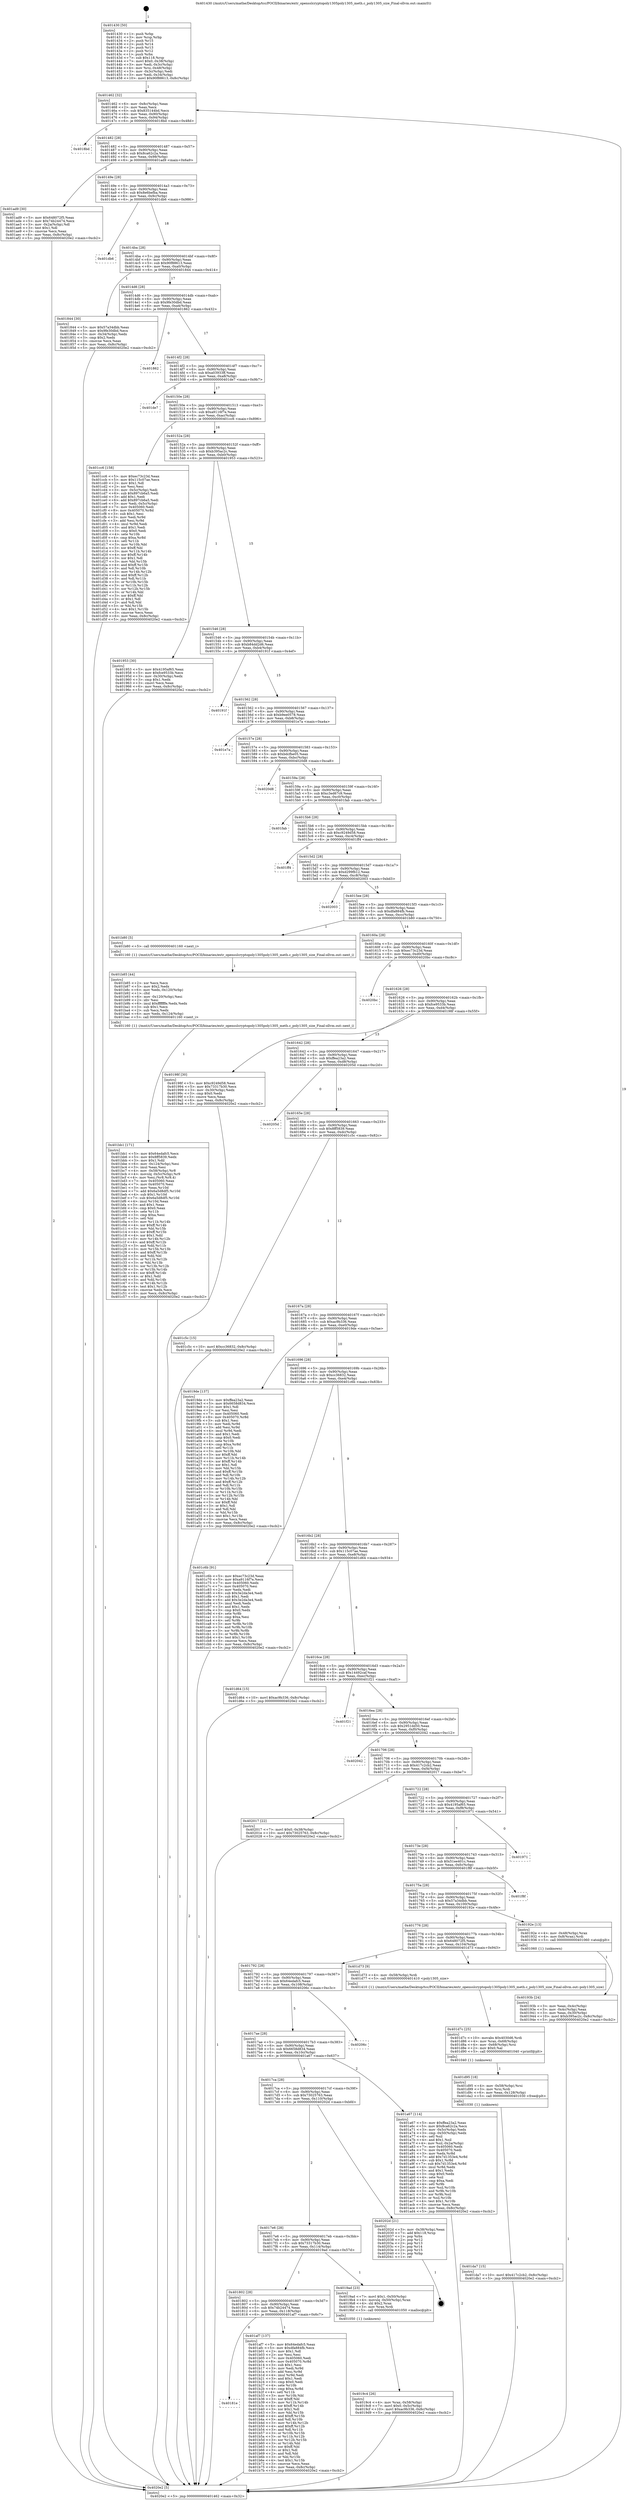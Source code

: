 digraph "0x401430" {
  label = "0x401430 (/mnt/c/Users/mathe/Desktop/tcc/POCII/binaries/extr_opensslcryptopoly1305poly1305_meth.c_poly1305_size_Final-ollvm.out::main(0))"
  labelloc = "t"
  node[shape=record]

  Entry [label="",width=0.3,height=0.3,shape=circle,fillcolor=black,style=filled]
  "0x401462" [label="{
     0x401462 [32]\l
     | [instrs]\l
     &nbsp;&nbsp;0x401462 \<+6\>: mov -0x8c(%rbp),%eax\l
     &nbsp;&nbsp;0x401468 \<+2\>: mov %eax,%ecx\l
     &nbsp;&nbsp;0x40146a \<+6\>: sub $0x835144bd,%ecx\l
     &nbsp;&nbsp;0x401470 \<+6\>: mov %eax,-0x90(%rbp)\l
     &nbsp;&nbsp;0x401476 \<+6\>: mov %ecx,-0x94(%rbp)\l
     &nbsp;&nbsp;0x40147c \<+6\>: je 00000000004018bd \<main+0x48d\>\l
  }"]
  "0x4018bd" [label="{
     0x4018bd\l
  }", style=dashed]
  "0x401482" [label="{
     0x401482 [28]\l
     | [instrs]\l
     &nbsp;&nbsp;0x401482 \<+5\>: jmp 0000000000401487 \<main+0x57\>\l
     &nbsp;&nbsp;0x401487 \<+6\>: mov -0x90(%rbp),%eax\l
     &nbsp;&nbsp;0x40148d \<+5\>: sub $0x8ca62c2a,%eax\l
     &nbsp;&nbsp;0x401492 \<+6\>: mov %eax,-0x98(%rbp)\l
     &nbsp;&nbsp;0x401498 \<+6\>: je 0000000000401ad9 \<main+0x6a9\>\l
  }"]
  Exit [label="",width=0.3,height=0.3,shape=circle,fillcolor=black,style=filled,peripheries=2]
  "0x401ad9" [label="{
     0x401ad9 [30]\l
     | [instrs]\l
     &nbsp;&nbsp;0x401ad9 \<+5\>: mov $0x648072f5,%eax\l
     &nbsp;&nbsp;0x401ade \<+5\>: mov $0x74b24474,%ecx\l
     &nbsp;&nbsp;0x401ae3 \<+3\>: mov -0x2a(%rbp),%dl\l
     &nbsp;&nbsp;0x401ae6 \<+3\>: test $0x1,%dl\l
     &nbsp;&nbsp;0x401ae9 \<+3\>: cmovne %ecx,%eax\l
     &nbsp;&nbsp;0x401aec \<+6\>: mov %eax,-0x8c(%rbp)\l
     &nbsp;&nbsp;0x401af2 \<+5\>: jmp 00000000004020e2 \<main+0xcb2\>\l
  }"]
  "0x40149e" [label="{
     0x40149e [28]\l
     | [instrs]\l
     &nbsp;&nbsp;0x40149e \<+5\>: jmp 00000000004014a3 \<main+0x73\>\l
     &nbsp;&nbsp;0x4014a3 \<+6\>: mov -0x90(%rbp),%eax\l
     &nbsp;&nbsp;0x4014a9 \<+5\>: sub $0x8e6befba,%eax\l
     &nbsp;&nbsp;0x4014ae \<+6\>: mov %eax,-0x9c(%rbp)\l
     &nbsp;&nbsp;0x4014b4 \<+6\>: je 0000000000401db6 \<main+0x986\>\l
  }"]
  "0x401da7" [label="{
     0x401da7 [15]\l
     | [instrs]\l
     &nbsp;&nbsp;0x401da7 \<+10\>: movl $0x417c2cb2,-0x8c(%rbp)\l
     &nbsp;&nbsp;0x401db1 \<+5\>: jmp 00000000004020e2 \<main+0xcb2\>\l
  }"]
  "0x401db6" [label="{
     0x401db6\l
  }", style=dashed]
  "0x4014ba" [label="{
     0x4014ba [28]\l
     | [instrs]\l
     &nbsp;&nbsp;0x4014ba \<+5\>: jmp 00000000004014bf \<main+0x8f\>\l
     &nbsp;&nbsp;0x4014bf \<+6\>: mov -0x90(%rbp),%eax\l
     &nbsp;&nbsp;0x4014c5 \<+5\>: sub $0x90f88613,%eax\l
     &nbsp;&nbsp;0x4014ca \<+6\>: mov %eax,-0xa0(%rbp)\l
     &nbsp;&nbsp;0x4014d0 \<+6\>: je 0000000000401844 \<main+0x414\>\l
  }"]
  "0x401d95" [label="{
     0x401d95 [18]\l
     | [instrs]\l
     &nbsp;&nbsp;0x401d95 \<+4\>: mov -0x58(%rbp),%rsi\l
     &nbsp;&nbsp;0x401d99 \<+3\>: mov %rsi,%rdi\l
     &nbsp;&nbsp;0x401d9c \<+6\>: mov %eax,-0x128(%rbp)\l
     &nbsp;&nbsp;0x401da2 \<+5\>: call 0000000000401030 \<free@plt\>\l
     | [calls]\l
     &nbsp;&nbsp;0x401030 \{1\} (unknown)\l
  }"]
  "0x401844" [label="{
     0x401844 [30]\l
     | [instrs]\l
     &nbsp;&nbsp;0x401844 \<+5\>: mov $0x57a34dbb,%eax\l
     &nbsp;&nbsp;0x401849 \<+5\>: mov $0x9fe30dbd,%ecx\l
     &nbsp;&nbsp;0x40184e \<+3\>: mov -0x34(%rbp),%edx\l
     &nbsp;&nbsp;0x401851 \<+3\>: cmp $0x2,%edx\l
     &nbsp;&nbsp;0x401854 \<+3\>: cmovne %ecx,%eax\l
     &nbsp;&nbsp;0x401857 \<+6\>: mov %eax,-0x8c(%rbp)\l
     &nbsp;&nbsp;0x40185d \<+5\>: jmp 00000000004020e2 \<main+0xcb2\>\l
  }"]
  "0x4014d6" [label="{
     0x4014d6 [28]\l
     | [instrs]\l
     &nbsp;&nbsp;0x4014d6 \<+5\>: jmp 00000000004014db \<main+0xab\>\l
     &nbsp;&nbsp;0x4014db \<+6\>: mov -0x90(%rbp),%eax\l
     &nbsp;&nbsp;0x4014e1 \<+5\>: sub $0x9fe30dbd,%eax\l
     &nbsp;&nbsp;0x4014e6 \<+6\>: mov %eax,-0xa4(%rbp)\l
     &nbsp;&nbsp;0x4014ec \<+6\>: je 0000000000401862 \<main+0x432\>\l
  }"]
  "0x4020e2" [label="{
     0x4020e2 [5]\l
     | [instrs]\l
     &nbsp;&nbsp;0x4020e2 \<+5\>: jmp 0000000000401462 \<main+0x32\>\l
  }"]
  "0x401430" [label="{
     0x401430 [50]\l
     | [instrs]\l
     &nbsp;&nbsp;0x401430 \<+1\>: push %rbp\l
     &nbsp;&nbsp;0x401431 \<+3\>: mov %rsp,%rbp\l
     &nbsp;&nbsp;0x401434 \<+2\>: push %r15\l
     &nbsp;&nbsp;0x401436 \<+2\>: push %r14\l
     &nbsp;&nbsp;0x401438 \<+2\>: push %r13\l
     &nbsp;&nbsp;0x40143a \<+2\>: push %r12\l
     &nbsp;&nbsp;0x40143c \<+1\>: push %rbx\l
     &nbsp;&nbsp;0x40143d \<+7\>: sub $0x118,%rsp\l
     &nbsp;&nbsp;0x401444 \<+7\>: movl $0x0,-0x38(%rbp)\l
     &nbsp;&nbsp;0x40144b \<+3\>: mov %edi,-0x3c(%rbp)\l
     &nbsp;&nbsp;0x40144e \<+4\>: mov %rsi,-0x48(%rbp)\l
     &nbsp;&nbsp;0x401452 \<+3\>: mov -0x3c(%rbp),%edi\l
     &nbsp;&nbsp;0x401455 \<+3\>: mov %edi,-0x34(%rbp)\l
     &nbsp;&nbsp;0x401458 \<+10\>: movl $0x90f88613,-0x8c(%rbp)\l
  }"]
  "0x401d7c" [label="{
     0x401d7c [25]\l
     | [instrs]\l
     &nbsp;&nbsp;0x401d7c \<+10\>: movabs $0x4030d6,%rdi\l
     &nbsp;&nbsp;0x401d86 \<+4\>: mov %rax,-0x68(%rbp)\l
     &nbsp;&nbsp;0x401d8a \<+4\>: mov -0x68(%rbp),%rsi\l
     &nbsp;&nbsp;0x401d8e \<+2\>: mov $0x0,%al\l
     &nbsp;&nbsp;0x401d90 \<+5\>: call 0000000000401040 \<printf@plt\>\l
     | [calls]\l
     &nbsp;&nbsp;0x401040 \{1\} (unknown)\l
  }"]
  "0x401862" [label="{
     0x401862\l
  }", style=dashed]
  "0x4014f2" [label="{
     0x4014f2 [28]\l
     | [instrs]\l
     &nbsp;&nbsp;0x4014f2 \<+5\>: jmp 00000000004014f7 \<main+0xc7\>\l
     &nbsp;&nbsp;0x4014f7 \<+6\>: mov -0x90(%rbp),%eax\l
     &nbsp;&nbsp;0x4014fd \<+5\>: sub $0xa03933ff,%eax\l
     &nbsp;&nbsp;0x401502 \<+6\>: mov %eax,-0xa8(%rbp)\l
     &nbsp;&nbsp;0x401508 \<+6\>: je 0000000000401de7 \<main+0x9b7\>\l
  }"]
  "0x401bb1" [label="{
     0x401bb1 [171]\l
     | [instrs]\l
     &nbsp;&nbsp;0x401bb1 \<+5\>: mov $0x64edafc5,%ecx\l
     &nbsp;&nbsp;0x401bb6 \<+5\>: mov $0x8ff5839,%edx\l
     &nbsp;&nbsp;0x401bbb \<+3\>: mov $0x1,%dil\l
     &nbsp;&nbsp;0x401bbe \<+6\>: mov -0x124(%rbp),%esi\l
     &nbsp;&nbsp;0x401bc4 \<+3\>: imul %eax,%esi\l
     &nbsp;&nbsp;0x401bc7 \<+4\>: mov -0x58(%rbp),%r8\l
     &nbsp;&nbsp;0x401bcb \<+4\>: movslq -0x5c(%rbp),%r9\l
     &nbsp;&nbsp;0x401bcf \<+4\>: mov %esi,(%r8,%r9,4)\l
     &nbsp;&nbsp;0x401bd3 \<+7\>: mov 0x405060,%eax\l
     &nbsp;&nbsp;0x401bda \<+7\>: mov 0x405070,%esi\l
     &nbsp;&nbsp;0x401be1 \<+3\>: mov %eax,%r10d\l
     &nbsp;&nbsp;0x401be4 \<+7\>: add $0x6a5d8df5,%r10d\l
     &nbsp;&nbsp;0x401beb \<+4\>: sub $0x1,%r10d\l
     &nbsp;&nbsp;0x401bef \<+7\>: sub $0x6a5d8df5,%r10d\l
     &nbsp;&nbsp;0x401bf6 \<+4\>: imul %r10d,%eax\l
     &nbsp;&nbsp;0x401bfa \<+3\>: and $0x1,%eax\l
     &nbsp;&nbsp;0x401bfd \<+3\>: cmp $0x0,%eax\l
     &nbsp;&nbsp;0x401c00 \<+4\>: sete %r11b\l
     &nbsp;&nbsp;0x401c04 \<+3\>: cmp $0xa,%esi\l
     &nbsp;&nbsp;0x401c07 \<+3\>: setl %bl\l
     &nbsp;&nbsp;0x401c0a \<+3\>: mov %r11b,%r14b\l
     &nbsp;&nbsp;0x401c0d \<+4\>: xor $0xff,%r14b\l
     &nbsp;&nbsp;0x401c11 \<+3\>: mov %bl,%r15b\l
     &nbsp;&nbsp;0x401c14 \<+4\>: xor $0xff,%r15b\l
     &nbsp;&nbsp;0x401c18 \<+4\>: xor $0x1,%dil\l
     &nbsp;&nbsp;0x401c1c \<+3\>: mov %r14b,%r12b\l
     &nbsp;&nbsp;0x401c1f \<+4\>: and $0xff,%r12b\l
     &nbsp;&nbsp;0x401c23 \<+3\>: and %dil,%r11b\l
     &nbsp;&nbsp;0x401c26 \<+3\>: mov %r15b,%r13b\l
     &nbsp;&nbsp;0x401c29 \<+4\>: and $0xff,%r13b\l
     &nbsp;&nbsp;0x401c2d \<+3\>: and %dil,%bl\l
     &nbsp;&nbsp;0x401c30 \<+3\>: or %r11b,%r12b\l
     &nbsp;&nbsp;0x401c33 \<+3\>: or %bl,%r13b\l
     &nbsp;&nbsp;0x401c36 \<+3\>: xor %r13b,%r12b\l
     &nbsp;&nbsp;0x401c39 \<+3\>: or %r15b,%r14b\l
     &nbsp;&nbsp;0x401c3c \<+4\>: xor $0xff,%r14b\l
     &nbsp;&nbsp;0x401c40 \<+4\>: or $0x1,%dil\l
     &nbsp;&nbsp;0x401c44 \<+3\>: and %dil,%r14b\l
     &nbsp;&nbsp;0x401c47 \<+3\>: or %r14b,%r12b\l
     &nbsp;&nbsp;0x401c4a \<+4\>: test $0x1,%r12b\l
     &nbsp;&nbsp;0x401c4e \<+3\>: cmovne %edx,%ecx\l
     &nbsp;&nbsp;0x401c51 \<+6\>: mov %ecx,-0x8c(%rbp)\l
     &nbsp;&nbsp;0x401c57 \<+5\>: jmp 00000000004020e2 \<main+0xcb2\>\l
  }"]
  "0x401de7" [label="{
     0x401de7\l
  }", style=dashed]
  "0x40150e" [label="{
     0x40150e [28]\l
     | [instrs]\l
     &nbsp;&nbsp;0x40150e \<+5\>: jmp 0000000000401513 \<main+0xe3\>\l
     &nbsp;&nbsp;0x401513 \<+6\>: mov -0x90(%rbp),%eax\l
     &nbsp;&nbsp;0x401519 \<+5\>: sub $0xa9116f7e,%eax\l
     &nbsp;&nbsp;0x40151e \<+6\>: mov %eax,-0xac(%rbp)\l
     &nbsp;&nbsp;0x401524 \<+6\>: je 0000000000401cc6 \<main+0x896\>\l
  }"]
  "0x401b85" [label="{
     0x401b85 [44]\l
     | [instrs]\l
     &nbsp;&nbsp;0x401b85 \<+2\>: xor %ecx,%ecx\l
     &nbsp;&nbsp;0x401b87 \<+5\>: mov $0x2,%edx\l
     &nbsp;&nbsp;0x401b8c \<+6\>: mov %edx,-0x120(%rbp)\l
     &nbsp;&nbsp;0x401b92 \<+1\>: cltd\l
     &nbsp;&nbsp;0x401b93 \<+6\>: mov -0x120(%rbp),%esi\l
     &nbsp;&nbsp;0x401b99 \<+2\>: idiv %esi\l
     &nbsp;&nbsp;0x401b9b \<+6\>: imul $0xfffffffe,%edx,%edx\l
     &nbsp;&nbsp;0x401ba1 \<+3\>: sub $0x1,%ecx\l
     &nbsp;&nbsp;0x401ba4 \<+2\>: sub %ecx,%edx\l
     &nbsp;&nbsp;0x401ba6 \<+6\>: mov %edx,-0x124(%rbp)\l
     &nbsp;&nbsp;0x401bac \<+5\>: call 0000000000401160 \<next_i\>\l
     | [calls]\l
     &nbsp;&nbsp;0x401160 \{1\} (/mnt/c/Users/mathe/Desktop/tcc/POCII/binaries/extr_opensslcryptopoly1305poly1305_meth.c_poly1305_size_Final-ollvm.out::next_i)\l
  }"]
  "0x401cc6" [label="{
     0x401cc6 [158]\l
     | [instrs]\l
     &nbsp;&nbsp;0x401cc6 \<+5\>: mov $0xec73c23d,%eax\l
     &nbsp;&nbsp;0x401ccb \<+5\>: mov $0x115c07ae,%ecx\l
     &nbsp;&nbsp;0x401cd0 \<+2\>: mov $0x1,%dl\l
     &nbsp;&nbsp;0x401cd2 \<+2\>: xor %esi,%esi\l
     &nbsp;&nbsp;0x401cd4 \<+3\>: mov -0x5c(%rbp),%edi\l
     &nbsp;&nbsp;0x401cd7 \<+6\>: sub $0x897cb6a5,%edi\l
     &nbsp;&nbsp;0x401cdd \<+3\>: add $0x1,%edi\l
     &nbsp;&nbsp;0x401ce0 \<+6\>: add $0x897cb6a5,%edi\l
     &nbsp;&nbsp;0x401ce6 \<+3\>: mov %edi,-0x5c(%rbp)\l
     &nbsp;&nbsp;0x401ce9 \<+7\>: mov 0x405060,%edi\l
     &nbsp;&nbsp;0x401cf0 \<+8\>: mov 0x405070,%r8d\l
     &nbsp;&nbsp;0x401cf8 \<+3\>: sub $0x1,%esi\l
     &nbsp;&nbsp;0x401cfb \<+3\>: mov %edi,%r9d\l
     &nbsp;&nbsp;0x401cfe \<+3\>: add %esi,%r9d\l
     &nbsp;&nbsp;0x401d01 \<+4\>: imul %r9d,%edi\l
     &nbsp;&nbsp;0x401d05 \<+3\>: and $0x1,%edi\l
     &nbsp;&nbsp;0x401d08 \<+3\>: cmp $0x0,%edi\l
     &nbsp;&nbsp;0x401d0b \<+4\>: sete %r10b\l
     &nbsp;&nbsp;0x401d0f \<+4\>: cmp $0xa,%r8d\l
     &nbsp;&nbsp;0x401d13 \<+4\>: setl %r11b\l
     &nbsp;&nbsp;0x401d17 \<+3\>: mov %r10b,%bl\l
     &nbsp;&nbsp;0x401d1a \<+3\>: xor $0xff,%bl\l
     &nbsp;&nbsp;0x401d1d \<+3\>: mov %r11b,%r14b\l
     &nbsp;&nbsp;0x401d20 \<+4\>: xor $0xff,%r14b\l
     &nbsp;&nbsp;0x401d24 \<+3\>: xor $0x1,%dl\l
     &nbsp;&nbsp;0x401d27 \<+3\>: mov %bl,%r15b\l
     &nbsp;&nbsp;0x401d2a \<+4\>: and $0xff,%r15b\l
     &nbsp;&nbsp;0x401d2e \<+3\>: and %dl,%r10b\l
     &nbsp;&nbsp;0x401d31 \<+3\>: mov %r14b,%r12b\l
     &nbsp;&nbsp;0x401d34 \<+4\>: and $0xff,%r12b\l
     &nbsp;&nbsp;0x401d38 \<+3\>: and %dl,%r11b\l
     &nbsp;&nbsp;0x401d3b \<+3\>: or %r10b,%r15b\l
     &nbsp;&nbsp;0x401d3e \<+3\>: or %r11b,%r12b\l
     &nbsp;&nbsp;0x401d41 \<+3\>: xor %r12b,%r15b\l
     &nbsp;&nbsp;0x401d44 \<+3\>: or %r14b,%bl\l
     &nbsp;&nbsp;0x401d47 \<+3\>: xor $0xff,%bl\l
     &nbsp;&nbsp;0x401d4a \<+3\>: or $0x1,%dl\l
     &nbsp;&nbsp;0x401d4d \<+2\>: and %dl,%bl\l
     &nbsp;&nbsp;0x401d4f \<+3\>: or %bl,%r15b\l
     &nbsp;&nbsp;0x401d52 \<+4\>: test $0x1,%r15b\l
     &nbsp;&nbsp;0x401d56 \<+3\>: cmovne %ecx,%eax\l
     &nbsp;&nbsp;0x401d59 \<+6\>: mov %eax,-0x8c(%rbp)\l
     &nbsp;&nbsp;0x401d5f \<+5\>: jmp 00000000004020e2 \<main+0xcb2\>\l
  }"]
  "0x40152a" [label="{
     0x40152a [28]\l
     | [instrs]\l
     &nbsp;&nbsp;0x40152a \<+5\>: jmp 000000000040152f \<main+0xff\>\l
     &nbsp;&nbsp;0x40152f \<+6\>: mov -0x90(%rbp),%eax\l
     &nbsp;&nbsp;0x401535 \<+5\>: sub $0xb395ac2c,%eax\l
     &nbsp;&nbsp;0x40153a \<+6\>: mov %eax,-0xb0(%rbp)\l
     &nbsp;&nbsp;0x401540 \<+6\>: je 0000000000401953 \<main+0x523\>\l
  }"]
  "0x40181e" [label="{
     0x40181e\l
  }", style=dashed]
  "0x401953" [label="{
     0x401953 [30]\l
     | [instrs]\l
     &nbsp;&nbsp;0x401953 \<+5\>: mov $0x4195af65,%eax\l
     &nbsp;&nbsp;0x401958 \<+5\>: mov $0xfce9533b,%ecx\l
     &nbsp;&nbsp;0x40195d \<+3\>: mov -0x30(%rbp),%edx\l
     &nbsp;&nbsp;0x401960 \<+3\>: cmp $0x1,%edx\l
     &nbsp;&nbsp;0x401963 \<+3\>: cmovl %ecx,%eax\l
     &nbsp;&nbsp;0x401966 \<+6\>: mov %eax,-0x8c(%rbp)\l
     &nbsp;&nbsp;0x40196c \<+5\>: jmp 00000000004020e2 \<main+0xcb2\>\l
  }"]
  "0x401546" [label="{
     0x401546 [28]\l
     | [instrs]\l
     &nbsp;&nbsp;0x401546 \<+5\>: jmp 000000000040154b \<main+0x11b\>\l
     &nbsp;&nbsp;0x40154b \<+6\>: mov -0x90(%rbp),%eax\l
     &nbsp;&nbsp;0x401551 \<+5\>: sub $0xb84dd2d6,%eax\l
     &nbsp;&nbsp;0x401556 \<+6\>: mov %eax,-0xb4(%rbp)\l
     &nbsp;&nbsp;0x40155c \<+6\>: je 000000000040191f \<main+0x4ef\>\l
  }"]
  "0x401af7" [label="{
     0x401af7 [137]\l
     | [instrs]\l
     &nbsp;&nbsp;0x401af7 \<+5\>: mov $0x64edafc5,%eax\l
     &nbsp;&nbsp;0x401afc \<+5\>: mov $0xdfa884fb,%ecx\l
     &nbsp;&nbsp;0x401b01 \<+2\>: mov $0x1,%dl\l
     &nbsp;&nbsp;0x401b03 \<+2\>: xor %esi,%esi\l
     &nbsp;&nbsp;0x401b05 \<+7\>: mov 0x405060,%edi\l
     &nbsp;&nbsp;0x401b0c \<+8\>: mov 0x405070,%r8d\l
     &nbsp;&nbsp;0x401b14 \<+3\>: sub $0x1,%esi\l
     &nbsp;&nbsp;0x401b17 \<+3\>: mov %edi,%r9d\l
     &nbsp;&nbsp;0x401b1a \<+3\>: add %esi,%r9d\l
     &nbsp;&nbsp;0x401b1d \<+4\>: imul %r9d,%edi\l
     &nbsp;&nbsp;0x401b21 \<+3\>: and $0x1,%edi\l
     &nbsp;&nbsp;0x401b24 \<+3\>: cmp $0x0,%edi\l
     &nbsp;&nbsp;0x401b27 \<+4\>: sete %r10b\l
     &nbsp;&nbsp;0x401b2b \<+4\>: cmp $0xa,%r8d\l
     &nbsp;&nbsp;0x401b2f \<+4\>: setl %r11b\l
     &nbsp;&nbsp;0x401b33 \<+3\>: mov %r10b,%bl\l
     &nbsp;&nbsp;0x401b36 \<+3\>: xor $0xff,%bl\l
     &nbsp;&nbsp;0x401b39 \<+3\>: mov %r11b,%r14b\l
     &nbsp;&nbsp;0x401b3c \<+4\>: xor $0xff,%r14b\l
     &nbsp;&nbsp;0x401b40 \<+3\>: xor $0x1,%dl\l
     &nbsp;&nbsp;0x401b43 \<+3\>: mov %bl,%r15b\l
     &nbsp;&nbsp;0x401b46 \<+4\>: and $0xff,%r15b\l
     &nbsp;&nbsp;0x401b4a \<+3\>: and %dl,%r10b\l
     &nbsp;&nbsp;0x401b4d \<+3\>: mov %r14b,%r12b\l
     &nbsp;&nbsp;0x401b50 \<+4\>: and $0xff,%r12b\l
     &nbsp;&nbsp;0x401b54 \<+3\>: and %dl,%r11b\l
     &nbsp;&nbsp;0x401b57 \<+3\>: or %r10b,%r15b\l
     &nbsp;&nbsp;0x401b5a \<+3\>: or %r11b,%r12b\l
     &nbsp;&nbsp;0x401b5d \<+3\>: xor %r12b,%r15b\l
     &nbsp;&nbsp;0x401b60 \<+3\>: or %r14b,%bl\l
     &nbsp;&nbsp;0x401b63 \<+3\>: xor $0xff,%bl\l
     &nbsp;&nbsp;0x401b66 \<+3\>: or $0x1,%dl\l
     &nbsp;&nbsp;0x401b69 \<+2\>: and %dl,%bl\l
     &nbsp;&nbsp;0x401b6b \<+3\>: or %bl,%r15b\l
     &nbsp;&nbsp;0x401b6e \<+4\>: test $0x1,%r15b\l
     &nbsp;&nbsp;0x401b72 \<+3\>: cmovne %ecx,%eax\l
     &nbsp;&nbsp;0x401b75 \<+6\>: mov %eax,-0x8c(%rbp)\l
     &nbsp;&nbsp;0x401b7b \<+5\>: jmp 00000000004020e2 \<main+0xcb2\>\l
  }"]
  "0x40191f" [label="{
     0x40191f\l
  }", style=dashed]
  "0x401562" [label="{
     0x401562 [28]\l
     | [instrs]\l
     &nbsp;&nbsp;0x401562 \<+5\>: jmp 0000000000401567 \<main+0x137\>\l
     &nbsp;&nbsp;0x401567 \<+6\>: mov -0x90(%rbp),%eax\l
     &nbsp;&nbsp;0x40156d \<+5\>: sub $0xb9ee0578,%eax\l
     &nbsp;&nbsp;0x401572 \<+6\>: mov %eax,-0xb8(%rbp)\l
     &nbsp;&nbsp;0x401578 \<+6\>: je 0000000000401e7a \<main+0xa4a\>\l
  }"]
  "0x4019c4" [label="{
     0x4019c4 [26]\l
     | [instrs]\l
     &nbsp;&nbsp;0x4019c4 \<+4\>: mov %rax,-0x58(%rbp)\l
     &nbsp;&nbsp;0x4019c8 \<+7\>: movl $0x0,-0x5c(%rbp)\l
     &nbsp;&nbsp;0x4019cf \<+10\>: movl $0xac9b336,-0x8c(%rbp)\l
     &nbsp;&nbsp;0x4019d9 \<+5\>: jmp 00000000004020e2 \<main+0xcb2\>\l
  }"]
  "0x401e7a" [label="{
     0x401e7a\l
  }", style=dashed]
  "0x40157e" [label="{
     0x40157e [28]\l
     | [instrs]\l
     &nbsp;&nbsp;0x40157e \<+5\>: jmp 0000000000401583 \<main+0x153\>\l
     &nbsp;&nbsp;0x401583 \<+6\>: mov -0x90(%rbp),%eax\l
     &nbsp;&nbsp;0x401589 \<+5\>: sub $0xbdcfbe05,%eax\l
     &nbsp;&nbsp;0x40158e \<+6\>: mov %eax,-0xbc(%rbp)\l
     &nbsp;&nbsp;0x401594 \<+6\>: je 00000000004020d8 \<main+0xca8\>\l
  }"]
  "0x401802" [label="{
     0x401802 [28]\l
     | [instrs]\l
     &nbsp;&nbsp;0x401802 \<+5\>: jmp 0000000000401807 \<main+0x3d7\>\l
     &nbsp;&nbsp;0x401807 \<+6\>: mov -0x90(%rbp),%eax\l
     &nbsp;&nbsp;0x40180d \<+5\>: sub $0x74b24474,%eax\l
     &nbsp;&nbsp;0x401812 \<+6\>: mov %eax,-0x118(%rbp)\l
     &nbsp;&nbsp;0x401818 \<+6\>: je 0000000000401af7 \<main+0x6c7\>\l
  }"]
  "0x4020d8" [label="{
     0x4020d8\l
  }", style=dashed]
  "0x40159a" [label="{
     0x40159a [28]\l
     | [instrs]\l
     &nbsp;&nbsp;0x40159a \<+5\>: jmp 000000000040159f \<main+0x16f\>\l
     &nbsp;&nbsp;0x40159f \<+6\>: mov -0x90(%rbp),%eax\l
     &nbsp;&nbsp;0x4015a5 \<+5\>: sub $0xc3ed67c9,%eax\l
     &nbsp;&nbsp;0x4015aa \<+6\>: mov %eax,-0xc0(%rbp)\l
     &nbsp;&nbsp;0x4015b0 \<+6\>: je 0000000000401fab \<main+0xb7b\>\l
  }"]
  "0x4019ad" [label="{
     0x4019ad [23]\l
     | [instrs]\l
     &nbsp;&nbsp;0x4019ad \<+7\>: movl $0x1,-0x50(%rbp)\l
     &nbsp;&nbsp;0x4019b4 \<+4\>: movslq -0x50(%rbp),%rax\l
     &nbsp;&nbsp;0x4019b8 \<+4\>: shl $0x2,%rax\l
     &nbsp;&nbsp;0x4019bc \<+3\>: mov %rax,%rdi\l
     &nbsp;&nbsp;0x4019bf \<+5\>: call 0000000000401050 \<malloc@plt\>\l
     | [calls]\l
     &nbsp;&nbsp;0x401050 \{1\} (unknown)\l
  }"]
  "0x401fab" [label="{
     0x401fab\l
  }", style=dashed]
  "0x4015b6" [label="{
     0x4015b6 [28]\l
     | [instrs]\l
     &nbsp;&nbsp;0x4015b6 \<+5\>: jmp 00000000004015bb \<main+0x18b\>\l
     &nbsp;&nbsp;0x4015bb \<+6\>: mov -0x90(%rbp),%eax\l
     &nbsp;&nbsp;0x4015c1 \<+5\>: sub $0xc9249d58,%eax\l
     &nbsp;&nbsp;0x4015c6 \<+6\>: mov %eax,-0xc4(%rbp)\l
     &nbsp;&nbsp;0x4015cc \<+6\>: je 0000000000401ff4 \<main+0xbc4\>\l
  }"]
  "0x4017e6" [label="{
     0x4017e6 [28]\l
     | [instrs]\l
     &nbsp;&nbsp;0x4017e6 \<+5\>: jmp 00000000004017eb \<main+0x3bb\>\l
     &nbsp;&nbsp;0x4017eb \<+6\>: mov -0x90(%rbp),%eax\l
     &nbsp;&nbsp;0x4017f1 \<+5\>: sub $0x73317b30,%eax\l
     &nbsp;&nbsp;0x4017f6 \<+6\>: mov %eax,-0x114(%rbp)\l
     &nbsp;&nbsp;0x4017fc \<+6\>: je 00000000004019ad \<main+0x57d\>\l
  }"]
  "0x401ff4" [label="{
     0x401ff4\l
  }", style=dashed]
  "0x4015d2" [label="{
     0x4015d2 [28]\l
     | [instrs]\l
     &nbsp;&nbsp;0x4015d2 \<+5\>: jmp 00000000004015d7 \<main+0x1a7\>\l
     &nbsp;&nbsp;0x4015d7 \<+6\>: mov -0x90(%rbp),%eax\l
     &nbsp;&nbsp;0x4015dd \<+5\>: sub $0xd299fb12,%eax\l
     &nbsp;&nbsp;0x4015e2 \<+6\>: mov %eax,-0xc8(%rbp)\l
     &nbsp;&nbsp;0x4015e8 \<+6\>: je 0000000000402003 \<main+0xbd3\>\l
  }"]
  "0x40202d" [label="{
     0x40202d [21]\l
     | [instrs]\l
     &nbsp;&nbsp;0x40202d \<+3\>: mov -0x38(%rbp),%eax\l
     &nbsp;&nbsp;0x402030 \<+7\>: add $0x118,%rsp\l
     &nbsp;&nbsp;0x402037 \<+1\>: pop %rbx\l
     &nbsp;&nbsp;0x402038 \<+2\>: pop %r12\l
     &nbsp;&nbsp;0x40203a \<+2\>: pop %r13\l
     &nbsp;&nbsp;0x40203c \<+2\>: pop %r14\l
     &nbsp;&nbsp;0x40203e \<+2\>: pop %r15\l
     &nbsp;&nbsp;0x402040 \<+1\>: pop %rbp\l
     &nbsp;&nbsp;0x402041 \<+1\>: ret\l
  }"]
  "0x402003" [label="{
     0x402003\l
  }", style=dashed]
  "0x4015ee" [label="{
     0x4015ee [28]\l
     | [instrs]\l
     &nbsp;&nbsp;0x4015ee \<+5\>: jmp 00000000004015f3 \<main+0x1c3\>\l
     &nbsp;&nbsp;0x4015f3 \<+6\>: mov -0x90(%rbp),%eax\l
     &nbsp;&nbsp;0x4015f9 \<+5\>: sub $0xdfa884fb,%eax\l
     &nbsp;&nbsp;0x4015fe \<+6\>: mov %eax,-0xcc(%rbp)\l
     &nbsp;&nbsp;0x401604 \<+6\>: je 0000000000401b80 \<main+0x750\>\l
  }"]
  "0x4017ca" [label="{
     0x4017ca [28]\l
     | [instrs]\l
     &nbsp;&nbsp;0x4017ca \<+5\>: jmp 00000000004017cf \<main+0x39f\>\l
     &nbsp;&nbsp;0x4017cf \<+6\>: mov -0x90(%rbp),%eax\l
     &nbsp;&nbsp;0x4017d5 \<+5\>: sub $0x73025763,%eax\l
     &nbsp;&nbsp;0x4017da \<+6\>: mov %eax,-0x110(%rbp)\l
     &nbsp;&nbsp;0x4017e0 \<+6\>: je 000000000040202d \<main+0xbfd\>\l
  }"]
  "0x401b80" [label="{
     0x401b80 [5]\l
     | [instrs]\l
     &nbsp;&nbsp;0x401b80 \<+5\>: call 0000000000401160 \<next_i\>\l
     | [calls]\l
     &nbsp;&nbsp;0x401160 \{1\} (/mnt/c/Users/mathe/Desktop/tcc/POCII/binaries/extr_opensslcryptopoly1305poly1305_meth.c_poly1305_size_Final-ollvm.out::next_i)\l
  }"]
  "0x40160a" [label="{
     0x40160a [28]\l
     | [instrs]\l
     &nbsp;&nbsp;0x40160a \<+5\>: jmp 000000000040160f \<main+0x1df\>\l
     &nbsp;&nbsp;0x40160f \<+6\>: mov -0x90(%rbp),%eax\l
     &nbsp;&nbsp;0x401615 \<+5\>: sub $0xec73c23d,%eax\l
     &nbsp;&nbsp;0x40161a \<+6\>: mov %eax,-0xd0(%rbp)\l
     &nbsp;&nbsp;0x401620 \<+6\>: je 00000000004020bc \<main+0xc8c\>\l
  }"]
  "0x401a67" [label="{
     0x401a67 [114]\l
     | [instrs]\l
     &nbsp;&nbsp;0x401a67 \<+5\>: mov $0xffea23a2,%eax\l
     &nbsp;&nbsp;0x401a6c \<+5\>: mov $0x8ca62c2a,%ecx\l
     &nbsp;&nbsp;0x401a71 \<+3\>: mov -0x5c(%rbp),%edx\l
     &nbsp;&nbsp;0x401a74 \<+3\>: cmp -0x50(%rbp),%edx\l
     &nbsp;&nbsp;0x401a77 \<+4\>: setl %sil\l
     &nbsp;&nbsp;0x401a7b \<+4\>: and $0x1,%sil\l
     &nbsp;&nbsp;0x401a7f \<+4\>: mov %sil,-0x2a(%rbp)\l
     &nbsp;&nbsp;0x401a83 \<+7\>: mov 0x405060,%edx\l
     &nbsp;&nbsp;0x401a8a \<+7\>: mov 0x405070,%edi\l
     &nbsp;&nbsp;0x401a91 \<+3\>: mov %edx,%r8d\l
     &nbsp;&nbsp;0x401a94 \<+7\>: add $0x7d1353e4,%r8d\l
     &nbsp;&nbsp;0x401a9b \<+4\>: sub $0x1,%r8d\l
     &nbsp;&nbsp;0x401a9f \<+7\>: sub $0x7d1353e4,%r8d\l
     &nbsp;&nbsp;0x401aa6 \<+4\>: imul %r8d,%edx\l
     &nbsp;&nbsp;0x401aaa \<+3\>: and $0x1,%edx\l
     &nbsp;&nbsp;0x401aad \<+3\>: cmp $0x0,%edx\l
     &nbsp;&nbsp;0x401ab0 \<+4\>: sete %sil\l
     &nbsp;&nbsp;0x401ab4 \<+3\>: cmp $0xa,%edi\l
     &nbsp;&nbsp;0x401ab7 \<+4\>: setl %r9b\l
     &nbsp;&nbsp;0x401abb \<+3\>: mov %sil,%r10b\l
     &nbsp;&nbsp;0x401abe \<+3\>: and %r9b,%r10b\l
     &nbsp;&nbsp;0x401ac1 \<+3\>: xor %r9b,%sil\l
     &nbsp;&nbsp;0x401ac4 \<+3\>: or %sil,%r10b\l
     &nbsp;&nbsp;0x401ac7 \<+4\>: test $0x1,%r10b\l
     &nbsp;&nbsp;0x401acb \<+3\>: cmovne %ecx,%eax\l
     &nbsp;&nbsp;0x401ace \<+6\>: mov %eax,-0x8c(%rbp)\l
     &nbsp;&nbsp;0x401ad4 \<+5\>: jmp 00000000004020e2 \<main+0xcb2\>\l
  }"]
  "0x4020bc" [label="{
     0x4020bc\l
  }", style=dashed]
  "0x401626" [label="{
     0x401626 [28]\l
     | [instrs]\l
     &nbsp;&nbsp;0x401626 \<+5\>: jmp 000000000040162b \<main+0x1fb\>\l
     &nbsp;&nbsp;0x40162b \<+6\>: mov -0x90(%rbp),%eax\l
     &nbsp;&nbsp;0x401631 \<+5\>: sub $0xfce9533b,%eax\l
     &nbsp;&nbsp;0x401636 \<+6\>: mov %eax,-0xd4(%rbp)\l
     &nbsp;&nbsp;0x40163c \<+6\>: je 000000000040198f \<main+0x55f\>\l
  }"]
  "0x4017ae" [label="{
     0x4017ae [28]\l
     | [instrs]\l
     &nbsp;&nbsp;0x4017ae \<+5\>: jmp 00000000004017b3 \<main+0x383\>\l
     &nbsp;&nbsp;0x4017b3 \<+6\>: mov -0x90(%rbp),%eax\l
     &nbsp;&nbsp;0x4017b9 \<+5\>: sub $0x6658d834,%eax\l
     &nbsp;&nbsp;0x4017be \<+6\>: mov %eax,-0x10c(%rbp)\l
     &nbsp;&nbsp;0x4017c4 \<+6\>: je 0000000000401a67 \<main+0x637\>\l
  }"]
  "0x40198f" [label="{
     0x40198f [30]\l
     | [instrs]\l
     &nbsp;&nbsp;0x40198f \<+5\>: mov $0xc9249d58,%eax\l
     &nbsp;&nbsp;0x401994 \<+5\>: mov $0x73317b30,%ecx\l
     &nbsp;&nbsp;0x401999 \<+3\>: mov -0x30(%rbp),%edx\l
     &nbsp;&nbsp;0x40199c \<+3\>: cmp $0x0,%edx\l
     &nbsp;&nbsp;0x40199f \<+3\>: cmove %ecx,%eax\l
     &nbsp;&nbsp;0x4019a2 \<+6\>: mov %eax,-0x8c(%rbp)\l
     &nbsp;&nbsp;0x4019a8 \<+5\>: jmp 00000000004020e2 \<main+0xcb2\>\l
  }"]
  "0x401642" [label="{
     0x401642 [28]\l
     | [instrs]\l
     &nbsp;&nbsp;0x401642 \<+5\>: jmp 0000000000401647 \<main+0x217\>\l
     &nbsp;&nbsp;0x401647 \<+6\>: mov -0x90(%rbp),%eax\l
     &nbsp;&nbsp;0x40164d \<+5\>: sub $0xffea23a2,%eax\l
     &nbsp;&nbsp;0x401652 \<+6\>: mov %eax,-0xd8(%rbp)\l
     &nbsp;&nbsp;0x401658 \<+6\>: je 000000000040205d \<main+0xc2d\>\l
  }"]
  "0x40206c" [label="{
     0x40206c\l
  }", style=dashed]
  "0x40205d" [label="{
     0x40205d\l
  }", style=dashed]
  "0x40165e" [label="{
     0x40165e [28]\l
     | [instrs]\l
     &nbsp;&nbsp;0x40165e \<+5\>: jmp 0000000000401663 \<main+0x233\>\l
     &nbsp;&nbsp;0x401663 \<+6\>: mov -0x90(%rbp),%eax\l
     &nbsp;&nbsp;0x401669 \<+5\>: sub $0x8ff5839,%eax\l
     &nbsp;&nbsp;0x40166e \<+6\>: mov %eax,-0xdc(%rbp)\l
     &nbsp;&nbsp;0x401674 \<+6\>: je 0000000000401c5c \<main+0x82c\>\l
  }"]
  "0x401792" [label="{
     0x401792 [28]\l
     | [instrs]\l
     &nbsp;&nbsp;0x401792 \<+5\>: jmp 0000000000401797 \<main+0x367\>\l
     &nbsp;&nbsp;0x401797 \<+6\>: mov -0x90(%rbp),%eax\l
     &nbsp;&nbsp;0x40179d \<+5\>: sub $0x64edafc5,%eax\l
     &nbsp;&nbsp;0x4017a2 \<+6\>: mov %eax,-0x108(%rbp)\l
     &nbsp;&nbsp;0x4017a8 \<+6\>: je 000000000040206c \<main+0xc3c\>\l
  }"]
  "0x401c5c" [label="{
     0x401c5c [15]\l
     | [instrs]\l
     &nbsp;&nbsp;0x401c5c \<+10\>: movl $0xcc36832,-0x8c(%rbp)\l
     &nbsp;&nbsp;0x401c66 \<+5\>: jmp 00000000004020e2 \<main+0xcb2\>\l
  }"]
  "0x40167a" [label="{
     0x40167a [28]\l
     | [instrs]\l
     &nbsp;&nbsp;0x40167a \<+5\>: jmp 000000000040167f \<main+0x24f\>\l
     &nbsp;&nbsp;0x40167f \<+6\>: mov -0x90(%rbp),%eax\l
     &nbsp;&nbsp;0x401685 \<+5\>: sub $0xac9b336,%eax\l
     &nbsp;&nbsp;0x40168a \<+6\>: mov %eax,-0xe0(%rbp)\l
     &nbsp;&nbsp;0x401690 \<+6\>: je 00000000004019de \<main+0x5ae\>\l
  }"]
  "0x401d73" [label="{
     0x401d73 [9]\l
     | [instrs]\l
     &nbsp;&nbsp;0x401d73 \<+4\>: mov -0x58(%rbp),%rdi\l
     &nbsp;&nbsp;0x401d77 \<+5\>: call 0000000000401410 \<poly1305_size\>\l
     | [calls]\l
     &nbsp;&nbsp;0x401410 \{1\} (/mnt/c/Users/mathe/Desktop/tcc/POCII/binaries/extr_opensslcryptopoly1305poly1305_meth.c_poly1305_size_Final-ollvm.out::poly1305_size)\l
  }"]
  "0x4019de" [label="{
     0x4019de [137]\l
     | [instrs]\l
     &nbsp;&nbsp;0x4019de \<+5\>: mov $0xffea23a2,%eax\l
     &nbsp;&nbsp;0x4019e3 \<+5\>: mov $0x6658d834,%ecx\l
     &nbsp;&nbsp;0x4019e8 \<+2\>: mov $0x1,%dl\l
     &nbsp;&nbsp;0x4019ea \<+2\>: xor %esi,%esi\l
     &nbsp;&nbsp;0x4019ec \<+7\>: mov 0x405060,%edi\l
     &nbsp;&nbsp;0x4019f3 \<+8\>: mov 0x405070,%r8d\l
     &nbsp;&nbsp;0x4019fb \<+3\>: sub $0x1,%esi\l
     &nbsp;&nbsp;0x4019fe \<+3\>: mov %edi,%r9d\l
     &nbsp;&nbsp;0x401a01 \<+3\>: add %esi,%r9d\l
     &nbsp;&nbsp;0x401a04 \<+4\>: imul %r9d,%edi\l
     &nbsp;&nbsp;0x401a08 \<+3\>: and $0x1,%edi\l
     &nbsp;&nbsp;0x401a0b \<+3\>: cmp $0x0,%edi\l
     &nbsp;&nbsp;0x401a0e \<+4\>: sete %r10b\l
     &nbsp;&nbsp;0x401a12 \<+4\>: cmp $0xa,%r8d\l
     &nbsp;&nbsp;0x401a16 \<+4\>: setl %r11b\l
     &nbsp;&nbsp;0x401a1a \<+3\>: mov %r10b,%bl\l
     &nbsp;&nbsp;0x401a1d \<+3\>: xor $0xff,%bl\l
     &nbsp;&nbsp;0x401a20 \<+3\>: mov %r11b,%r14b\l
     &nbsp;&nbsp;0x401a23 \<+4\>: xor $0xff,%r14b\l
     &nbsp;&nbsp;0x401a27 \<+3\>: xor $0x1,%dl\l
     &nbsp;&nbsp;0x401a2a \<+3\>: mov %bl,%r15b\l
     &nbsp;&nbsp;0x401a2d \<+4\>: and $0xff,%r15b\l
     &nbsp;&nbsp;0x401a31 \<+3\>: and %dl,%r10b\l
     &nbsp;&nbsp;0x401a34 \<+3\>: mov %r14b,%r12b\l
     &nbsp;&nbsp;0x401a37 \<+4\>: and $0xff,%r12b\l
     &nbsp;&nbsp;0x401a3b \<+3\>: and %dl,%r11b\l
     &nbsp;&nbsp;0x401a3e \<+3\>: or %r10b,%r15b\l
     &nbsp;&nbsp;0x401a41 \<+3\>: or %r11b,%r12b\l
     &nbsp;&nbsp;0x401a44 \<+3\>: xor %r12b,%r15b\l
     &nbsp;&nbsp;0x401a47 \<+3\>: or %r14b,%bl\l
     &nbsp;&nbsp;0x401a4a \<+3\>: xor $0xff,%bl\l
     &nbsp;&nbsp;0x401a4d \<+3\>: or $0x1,%dl\l
     &nbsp;&nbsp;0x401a50 \<+2\>: and %dl,%bl\l
     &nbsp;&nbsp;0x401a52 \<+3\>: or %bl,%r15b\l
     &nbsp;&nbsp;0x401a55 \<+4\>: test $0x1,%r15b\l
     &nbsp;&nbsp;0x401a59 \<+3\>: cmovne %ecx,%eax\l
     &nbsp;&nbsp;0x401a5c \<+6\>: mov %eax,-0x8c(%rbp)\l
     &nbsp;&nbsp;0x401a62 \<+5\>: jmp 00000000004020e2 \<main+0xcb2\>\l
  }"]
  "0x401696" [label="{
     0x401696 [28]\l
     | [instrs]\l
     &nbsp;&nbsp;0x401696 \<+5\>: jmp 000000000040169b \<main+0x26b\>\l
     &nbsp;&nbsp;0x40169b \<+6\>: mov -0x90(%rbp),%eax\l
     &nbsp;&nbsp;0x4016a1 \<+5\>: sub $0xcc36832,%eax\l
     &nbsp;&nbsp;0x4016a6 \<+6\>: mov %eax,-0xe4(%rbp)\l
     &nbsp;&nbsp;0x4016ac \<+6\>: je 0000000000401c6b \<main+0x83b\>\l
  }"]
  "0x40193b" [label="{
     0x40193b [24]\l
     | [instrs]\l
     &nbsp;&nbsp;0x40193b \<+3\>: mov %eax,-0x4c(%rbp)\l
     &nbsp;&nbsp;0x40193e \<+3\>: mov -0x4c(%rbp),%eax\l
     &nbsp;&nbsp;0x401941 \<+3\>: mov %eax,-0x30(%rbp)\l
     &nbsp;&nbsp;0x401944 \<+10\>: movl $0xb395ac2c,-0x8c(%rbp)\l
     &nbsp;&nbsp;0x40194e \<+5\>: jmp 00000000004020e2 \<main+0xcb2\>\l
  }"]
  "0x401c6b" [label="{
     0x401c6b [91]\l
     | [instrs]\l
     &nbsp;&nbsp;0x401c6b \<+5\>: mov $0xec73c23d,%eax\l
     &nbsp;&nbsp;0x401c70 \<+5\>: mov $0xa9116f7e,%ecx\l
     &nbsp;&nbsp;0x401c75 \<+7\>: mov 0x405060,%edx\l
     &nbsp;&nbsp;0x401c7c \<+7\>: mov 0x405070,%esi\l
     &nbsp;&nbsp;0x401c83 \<+2\>: mov %edx,%edi\l
     &nbsp;&nbsp;0x401c85 \<+6\>: sub $0x3e2da3e4,%edi\l
     &nbsp;&nbsp;0x401c8b \<+3\>: sub $0x1,%edi\l
     &nbsp;&nbsp;0x401c8e \<+6\>: add $0x3e2da3e4,%edi\l
     &nbsp;&nbsp;0x401c94 \<+3\>: imul %edi,%edx\l
     &nbsp;&nbsp;0x401c97 \<+3\>: and $0x1,%edx\l
     &nbsp;&nbsp;0x401c9a \<+3\>: cmp $0x0,%edx\l
     &nbsp;&nbsp;0x401c9d \<+4\>: sete %r8b\l
     &nbsp;&nbsp;0x401ca1 \<+3\>: cmp $0xa,%esi\l
     &nbsp;&nbsp;0x401ca4 \<+4\>: setl %r9b\l
     &nbsp;&nbsp;0x401ca8 \<+3\>: mov %r8b,%r10b\l
     &nbsp;&nbsp;0x401cab \<+3\>: and %r9b,%r10b\l
     &nbsp;&nbsp;0x401cae \<+3\>: xor %r9b,%r8b\l
     &nbsp;&nbsp;0x401cb1 \<+3\>: or %r8b,%r10b\l
     &nbsp;&nbsp;0x401cb4 \<+4\>: test $0x1,%r10b\l
     &nbsp;&nbsp;0x401cb8 \<+3\>: cmovne %ecx,%eax\l
     &nbsp;&nbsp;0x401cbb \<+6\>: mov %eax,-0x8c(%rbp)\l
     &nbsp;&nbsp;0x401cc1 \<+5\>: jmp 00000000004020e2 \<main+0xcb2\>\l
  }"]
  "0x4016b2" [label="{
     0x4016b2 [28]\l
     | [instrs]\l
     &nbsp;&nbsp;0x4016b2 \<+5\>: jmp 00000000004016b7 \<main+0x287\>\l
     &nbsp;&nbsp;0x4016b7 \<+6\>: mov -0x90(%rbp),%eax\l
     &nbsp;&nbsp;0x4016bd \<+5\>: sub $0x115c07ae,%eax\l
     &nbsp;&nbsp;0x4016c2 \<+6\>: mov %eax,-0xe8(%rbp)\l
     &nbsp;&nbsp;0x4016c8 \<+6\>: je 0000000000401d64 \<main+0x934\>\l
  }"]
  "0x401776" [label="{
     0x401776 [28]\l
     | [instrs]\l
     &nbsp;&nbsp;0x401776 \<+5\>: jmp 000000000040177b \<main+0x34b\>\l
     &nbsp;&nbsp;0x40177b \<+6\>: mov -0x90(%rbp),%eax\l
     &nbsp;&nbsp;0x401781 \<+5\>: sub $0x648072f5,%eax\l
     &nbsp;&nbsp;0x401786 \<+6\>: mov %eax,-0x104(%rbp)\l
     &nbsp;&nbsp;0x40178c \<+6\>: je 0000000000401d73 \<main+0x943\>\l
  }"]
  "0x401d64" [label="{
     0x401d64 [15]\l
     | [instrs]\l
     &nbsp;&nbsp;0x401d64 \<+10\>: movl $0xac9b336,-0x8c(%rbp)\l
     &nbsp;&nbsp;0x401d6e \<+5\>: jmp 00000000004020e2 \<main+0xcb2\>\l
  }"]
  "0x4016ce" [label="{
     0x4016ce [28]\l
     | [instrs]\l
     &nbsp;&nbsp;0x4016ce \<+5\>: jmp 00000000004016d3 \<main+0x2a3\>\l
     &nbsp;&nbsp;0x4016d3 \<+6\>: mov -0x90(%rbp),%eax\l
     &nbsp;&nbsp;0x4016d9 \<+5\>: sub $0x14492caf,%eax\l
     &nbsp;&nbsp;0x4016de \<+6\>: mov %eax,-0xec(%rbp)\l
     &nbsp;&nbsp;0x4016e4 \<+6\>: je 0000000000401f21 \<main+0xaf1\>\l
  }"]
  "0x40192e" [label="{
     0x40192e [13]\l
     | [instrs]\l
     &nbsp;&nbsp;0x40192e \<+4\>: mov -0x48(%rbp),%rax\l
     &nbsp;&nbsp;0x401932 \<+4\>: mov 0x8(%rax),%rdi\l
     &nbsp;&nbsp;0x401936 \<+5\>: call 0000000000401060 \<atoi@plt\>\l
     | [calls]\l
     &nbsp;&nbsp;0x401060 \{1\} (unknown)\l
  }"]
  "0x401f21" [label="{
     0x401f21\l
  }", style=dashed]
  "0x4016ea" [label="{
     0x4016ea [28]\l
     | [instrs]\l
     &nbsp;&nbsp;0x4016ea \<+5\>: jmp 00000000004016ef \<main+0x2bf\>\l
     &nbsp;&nbsp;0x4016ef \<+6\>: mov -0x90(%rbp),%eax\l
     &nbsp;&nbsp;0x4016f5 \<+5\>: sub $0x2951dd50,%eax\l
     &nbsp;&nbsp;0x4016fa \<+6\>: mov %eax,-0xf0(%rbp)\l
     &nbsp;&nbsp;0x401700 \<+6\>: je 0000000000402042 \<main+0xc12\>\l
  }"]
  "0x40175a" [label="{
     0x40175a [28]\l
     | [instrs]\l
     &nbsp;&nbsp;0x40175a \<+5\>: jmp 000000000040175f \<main+0x32f\>\l
     &nbsp;&nbsp;0x40175f \<+6\>: mov -0x90(%rbp),%eax\l
     &nbsp;&nbsp;0x401765 \<+5\>: sub $0x57a34dbb,%eax\l
     &nbsp;&nbsp;0x40176a \<+6\>: mov %eax,-0x100(%rbp)\l
     &nbsp;&nbsp;0x401770 \<+6\>: je 000000000040192e \<main+0x4fe\>\l
  }"]
  "0x402042" [label="{
     0x402042\l
  }", style=dashed]
  "0x401706" [label="{
     0x401706 [28]\l
     | [instrs]\l
     &nbsp;&nbsp;0x401706 \<+5\>: jmp 000000000040170b \<main+0x2db\>\l
     &nbsp;&nbsp;0x40170b \<+6\>: mov -0x90(%rbp),%eax\l
     &nbsp;&nbsp;0x401711 \<+5\>: sub $0x417c2cb2,%eax\l
     &nbsp;&nbsp;0x401716 \<+6\>: mov %eax,-0xf4(%rbp)\l
     &nbsp;&nbsp;0x40171c \<+6\>: je 0000000000402017 \<main+0xbe7\>\l
  }"]
  "0x401f8f" [label="{
     0x401f8f\l
  }", style=dashed]
  "0x402017" [label="{
     0x402017 [22]\l
     | [instrs]\l
     &nbsp;&nbsp;0x402017 \<+7\>: movl $0x0,-0x38(%rbp)\l
     &nbsp;&nbsp;0x40201e \<+10\>: movl $0x73025763,-0x8c(%rbp)\l
     &nbsp;&nbsp;0x402028 \<+5\>: jmp 00000000004020e2 \<main+0xcb2\>\l
  }"]
  "0x401722" [label="{
     0x401722 [28]\l
     | [instrs]\l
     &nbsp;&nbsp;0x401722 \<+5\>: jmp 0000000000401727 \<main+0x2f7\>\l
     &nbsp;&nbsp;0x401727 \<+6\>: mov -0x90(%rbp),%eax\l
     &nbsp;&nbsp;0x40172d \<+5\>: sub $0x4195af65,%eax\l
     &nbsp;&nbsp;0x401732 \<+6\>: mov %eax,-0xf8(%rbp)\l
     &nbsp;&nbsp;0x401738 \<+6\>: je 0000000000401971 \<main+0x541\>\l
  }"]
  "0x40173e" [label="{
     0x40173e [28]\l
     | [instrs]\l
     &nbsp;&nbsp;0x40173e \<+5\>: jmp 0000000000401743 \<main+0x313\>\l
     &nbsp;&nbsp;0x401743 \<+6\>: mov -0x90(%rbp),%eax\l
     &nbsp;&nbsp;0x401749 \<+5\>: sub $0x51ee401c,%eax\l
     &nbsp;&nbsp;0x40174e \<+6\>: mov %eax,-0xfc(%rbp)\l
     &nbsp;&nbsp;0x401754 \<+6\>: je 0000000000401f8f \<main+0xb5f\>\l
  }"]
  "0x401971" [label="{
     0x401971\l
  }", style=dashed]
  Entry -> "0x401430" [label=" 1"]
  "0x401462" -> "0x4018bd" [label=" 0"]
  "0x401462" -> "0x401482" [label=" 20"]
  "0x40202d" -> Exit [label=" 1"]
  "0x401482" -> "0x401ad9" [label=" 2"]
  "0x401482" -> "0x40149e" [label=" 18"]
  "0x402017" -> "0x4020e2" [label=" 1"]
  "0x40149e" -> "0x401db6" [label=" 0"]
  "0x40149e" -> "0x4014ba" [label=" 18"]
  "0x401da7" -> "0x4020e2" [label=" 1"]
  "0x4014ba" -> "0x401844" [label=" 1"]
  "0x4014ba" -> "0x4014d6" [label=" 17"]
  "0x401844" -> "0x4020e2" [label=" 1"]
  "0x401430" -> "0x401462" [label=" 1"]
  "0x4020e2" -> "0x401462" [label=" 19"]
  "0x401d95" -> "0x401da7" [label=" 1"]
  "0x4014d6" -> "0x401862" [label=" 0"]
  "0x4014d6" -> "0x4014f2" [label=" 17"]
  "0x401d7c" -> "0x401d95" [label=" 1"]
  "0x4014f2" -> "0x401de7" [label=" 0"]
  "0x4014f2" -> "0x40150e" [label=" 17"]
  "0x401d73" -> "0x401d7c" [label=" 1"]
  "0x40150e" -> "0x401cc6" [label=" 1"]
  "0x40150e" -> "0x40152a" [label=" 16"]
  "0x401d64" -> "0x4020e2" [label=" 1"]
  "0x40152a" -> "0x401953" [label=" 1"]
  "0x40152a" -> "0x401546" [label=" 15"]
  "0x401cc6" -> "0x4020e2" [label=" 1"]
  "0x401546" -> "0x40191f" [label=" 0"]
  "0x401546" -> "0x401562" [label=" 15"]
  "0x401c6b" -> "0x4020e2" [label=" 1"]
  "0x401562" -> "0x401e7a" [label=" 0"]
  "0x401562" -> "0x40157e" [label=" 15"]
  "0x401bb1" -> "0x4020e2" [label=" 1"]
  "0x40157e" -> "0x4020d8" [label=" 0"]
  "0x40157e" -> "0x40159a" [label=" 15"]
  "0x401b85" -> "0x401bb1" [label=" 1"]
  "0x40159a" -> "0x401fab" [label=" 0"]
  "0x40159a" -> "0x4015b6" [label=" 15"]
  "0x401b80" -> "0x401b85" [label=" 1"]
  "0x4015b6" -> "0x401ff4" [label=" 0"]
  "0x4015b6" -> "0x4015d2" [label=" 15"]
  "0x401802" -> "0x40181e" [label=" 0"]
  "0x4015d2" -> "0x402003" [label=" 0"]
  "0x4015d2" -> "0x4015ee" [label=" 15"]
  "0x401802" -> "0x401af7" [label=" 1"]
  "0x4015ee" -> "0x401b80" [label=" 1"]
  "0x4015ee" -> "0x40160a" [label=" 14"]
  "0x401ad9" -> "0x4020e2" [label=" 2"]
  "0x40160a" -> "0x4020bc" [label=" 0"]
  "0x40160a" -> "0x401626" [label=" 14"]
  "0x401a67" -> "0x4020e2" [label=" 2"]
  "0x401626" -> "0x40198f" [label=" 1"]
  "0x401626" -> "0x401642" [label=" 13"]
  "0x4019c4" -> "0x4020e2" [label=" 1"]
  "0x401642" -> "0x40205d" [label=" 0"]
  "0x401642" -> "0x40165e" [label=" 13"]
  "0x4019ad" -> "0x4019c4" [label=" 1"]
  "0x40165e" -> "0x401c5c" [label=" 1"]
  "0x40165e" -> "0x40167a" [label=" 12"]
  "0x4017e6" -> "0x4019ad" [label=" 1"]
  "0x40167a" -> "0x4019de" [label=" 2"]
  "0x40167a" -> "0x401696" [label=" 10"]
  "0x401af7" -> "0x4020e2" [label=" 1"]
  "0x401696" -> "0x401c6b" [label=" 1"]
  "0x401696" -> "0x4016b2" [label=" 9"]
  "0x4017ca" -> "0x40202d" [label=" 1"]
  "0x4016b2" -> "0x401d64" [label=" 1"]
  "0x4016b2" -> "0x4016ce" [label=" 8"]
  "0x401c5c" -> "0x4020e2" [label=" 1"]
  "0x4016ce" -> "0x401f21" [label=" 0"]
  "0x4016ce" -> "0x4016ea" [label=" 8"]
  "0x4017ae" -> "0x4017ca" [label=" 3"]
  "0x4016ea" -> "0x402042" [label=" 0"]
  "0x4016ea" -> "0x401706" [label=" 8"]
  "0x4019de" -> "0x4020e2" [label=" 2"]
  "0x401706" -> "0x402017" [label=" 1"]
  "0x401706" -> "0x401722" [label=" 7"]
  "0x401792" -> "0x4017ae" [label=" 5"]
  "0x401722" -> "0x401971" [label=" 0"]
  "0x401722" -> "0x40173e" [label=" 7"]
  "0x401792" -> "0x40206c" [label=" 0"]
  "0x40173e" -> "0x401f8f" [label=" 0"]
  "0x40173e" -> "0x40175a" [label=" 7"]
  "0x4017ae" -> "0x401a67" [label=" 2"]
  "0x40175a" -> "0x40192e" [label=" 1"]
  "0x40175a" -> "0x401776" [label=" 6"]
  "0x40192e" -> "0x40193b" [label=" 1"]
  "0x40193b" -> "0x4020e2" [label=" 1"]
  "0x401953" -> "0x4020e2" [label=" 1"]
  "0x40198f" -> "0x4020e2" [label=" 1"]
  "0x4017ca" -> "0x4017e6" [label=" 2"]
  "0x401776" -> "0x401d73" [label=" 1"]
  "0x401776" -> "0x401792" [label=" 5"]
  "0x4017e6" -> "0x401802" [label=" 1"]
}
